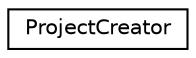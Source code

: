 digraph "Graphical Class Hierarchy"
{
 // LATEX_PDF_SIZE
  edge [fontname="Helvetica",fontsize="10",labelfontname="Helvetica",labelfontsize="10"];
  node [fontname="Helvetica",fontsize="10",shape=record];
  rankdir="LR";
  Node0 [label="ProjectCreator",height=0.2,width=0.4,color="black", fillcolor="white", style="filled",URL="$class_project_creator.html",tooltip=" "];
}
